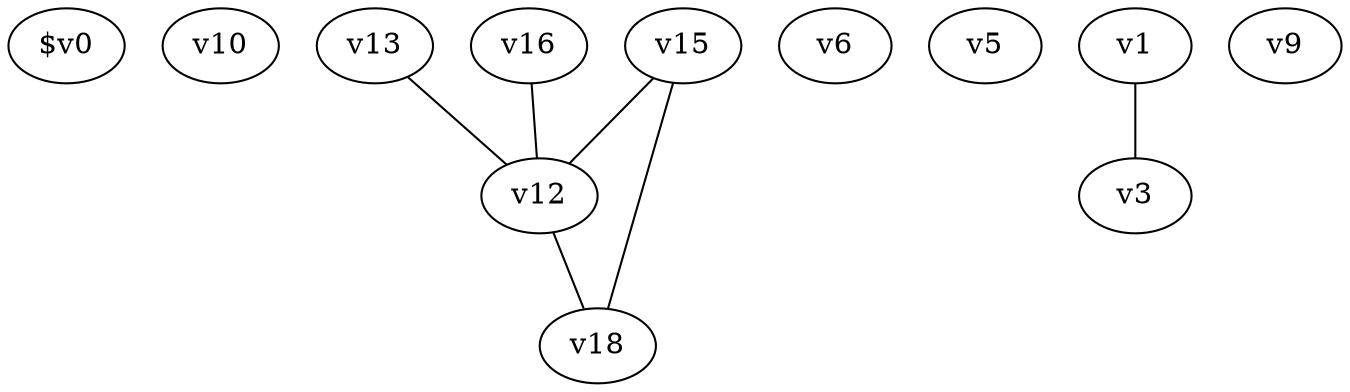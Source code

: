 graph {
"$v0"
"v10"
"v13"
"v12"
"v18"
"v16"
"v15"
"v6"
"v5"
"v3"
"v9"
"v1"
"v15" -- "v12"
"v15" -- "v18"
"v16" -- "v12"
"v13" -- "v12"
"v1" -- "v3"
"v12" -- "v18"
}

